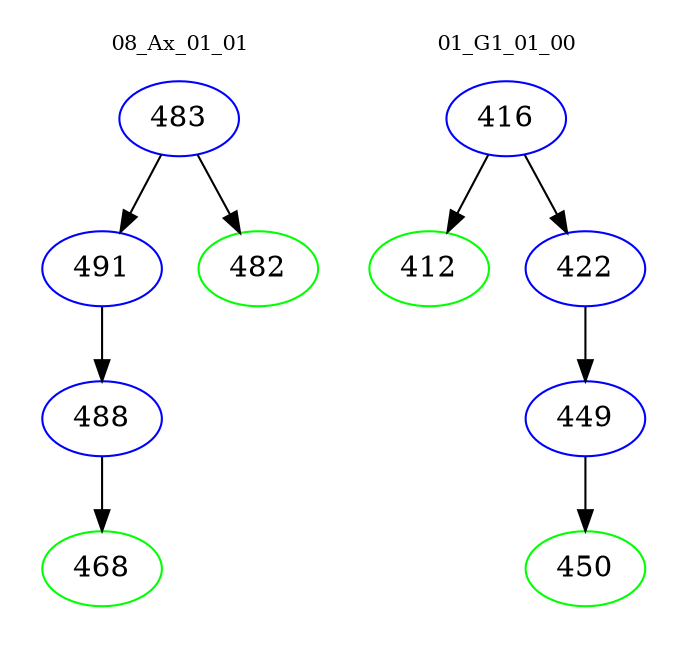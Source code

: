 digraph{
subgraph cluster_0 {
color = white
label = "08_Ax_01_01";
fontsize=10;
T0_483 [label="483", color="blue"]
T0_483 -> T0_491 [color="black"]
T0_491 [label="491", color="blue"]
T0_491 -> T0_488 [color="black"]
T0_488 [label="488", color="blue"]
T0_488 -> T0_468 [color="black"]
T0_468 [label="468", color="green"]
T0_483 -> T0_482 [color="black"]
T0_482 [label="482", color="green"]
}
subgraph cluster_1 {
color = white
label = "01_G1_01_00";
fontsize=10;
T1_416 [label="416", color="blue"]
T1_416 -> T1_412 [color="black"]
T1_412 [label="412", color="green"]
T1_416 -> T1_422 [color="black"]
T1_422 [label="422", color="blue"]
T1_422 -> T1_449 [color="black"]
T1_449 [label="449", color="blue"]
T1_449 -> T1_450 [color="black"]
T1_450 [label="450", color="green"]
}
}
